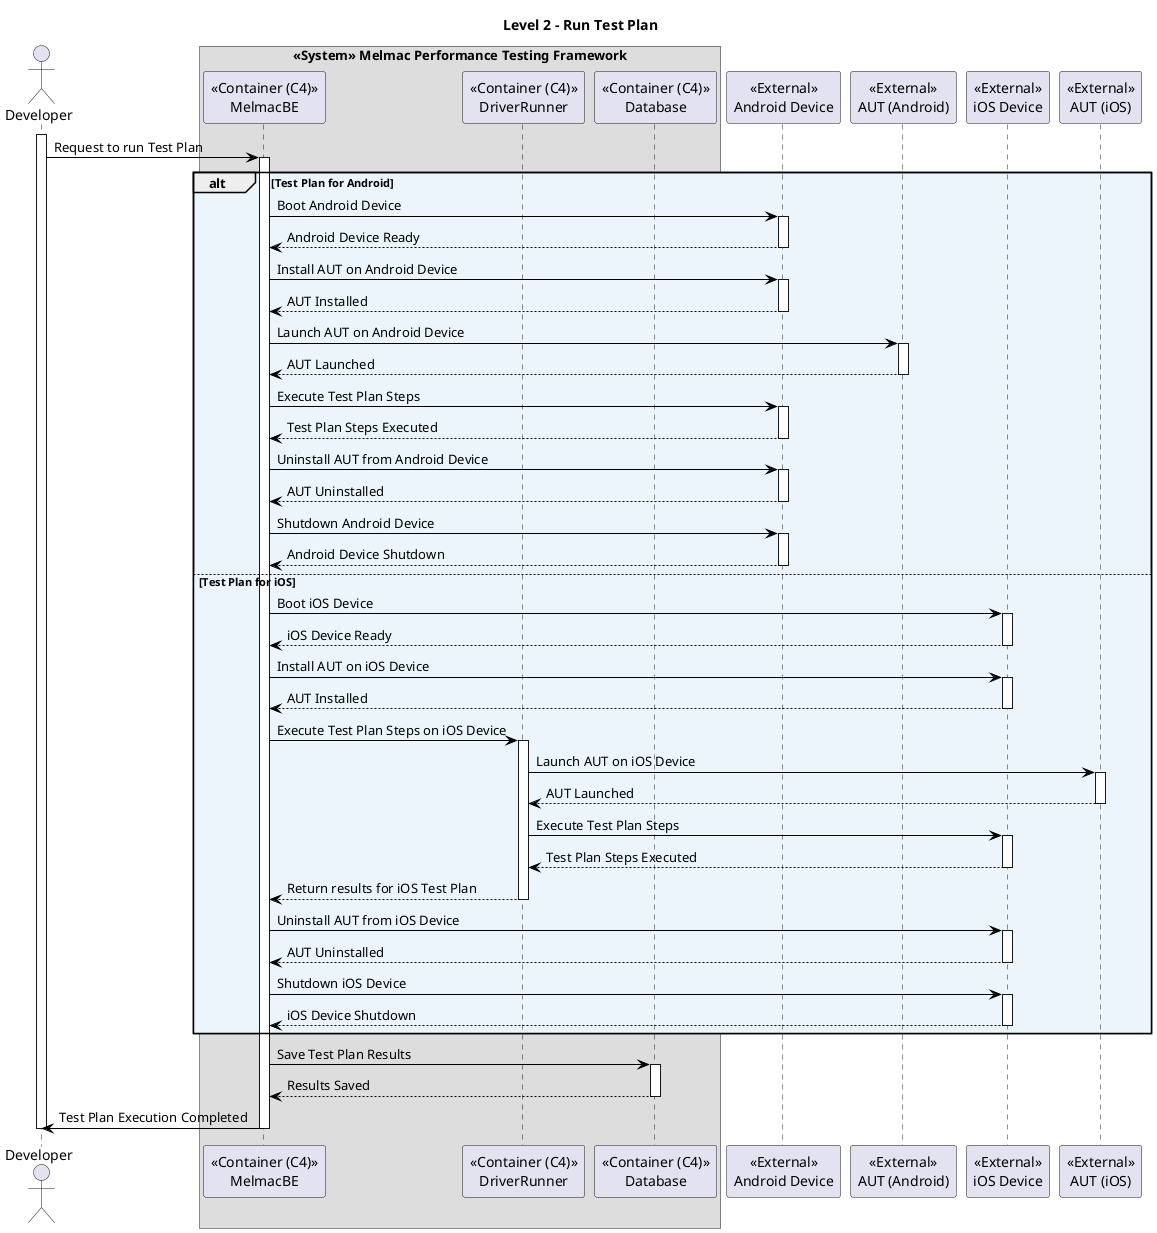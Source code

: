@startuml L2-PV-UC04

title Level 2 - Run Test Plan

hide empty members

skinparam class {
    BackgroundColor<<valueObject>> #D6EAF8
    BackgroundColor<<root>> #FDEBD0
    BackgroundColor<<service>> #D1F2EB
    BackgroundColor #FEF9E7
    ArrowColor Black
}

skinparam package {
    BackgroundColor #EBF5FB
}

actor Developer as D

box "<<System>> Melmac Performance Testing Framework"
    participant "<<Container (C4)>>\nMelmacBE" as BE
    participant "<<Container (C4)>>\nDriverRunner" as DriverRunner
    participant "<<Container (C4)>>\nDatabase" as DB
end box

participant "<<External>>\nAndroid Device" as AndroidDevice
participant "<<External>>\nAUT (Android)" as AUTA
participant "<<External>>\niOS Device" as iOSDevice
participant "<<External>>\nAUT (iOS)" as AUTI

activate D
D -> BE: Request to run Test Plan
activate BE
alt Test Plan for Android
    BE -> AndroidDevice: Boot Android Device
    activate AndroidDevice
    AndroidDevice --> BE: Android Device Ready
    deactivate AndroidDevice
    BE -> AndroidDevice: Install AUT on Android Device
    activate AndroidDevice
    AndroidDevice --> BE: AUT Installed
    deactivate AndroidDevice
    BE -> AUTA: Launch AUT on Android Device
    activate AUTA
    AUTA --> BE: AUT Launched
    deactivate AUTA
    BE -> AndroidDevice: Execute Test Plan Steps
    activate AndroidDevice
    AndroidDevice --> BE: Test Plan Steps Executed
    deactivate AndroidDevice
    BE -> AndroidDevice: Uninstall AUT from Android Device
    activate AndroidDevice
    AndroidDevice --> BE: AUT Uninstalled
    deactivate AndroidDevice
    BE -> AndroidDevice: Shutdown Android Device
    activate AndroidDevice
    AndroidDevice --> BE: Android Device Shutdown
    deactivate AndroidDevice
else Test Plan for iOS
    BE -> iOSDevice: Boot iOS Device
    activate iOSDevice
    iOSDevice --> BE: iOS Device Ready
    deactivate iOSDevice
    BE -> iOSDevice: Install AUT on iOS Device
    activate iOSDevice
    iOSDevice --> BE: AUT Installed
    deactivate iOSDevice
    BE -> DriverRunner: Execute Test Plan Steps on iOS Device
    activate DriverRunner
    DriverRunner -> AUTI: Launch AUT on iOS Device
    activate AUTI
    AUTI --> DriverRunner: AUT Launched
    deactivate AUTI
    DriverRunner -> iOSDevice: Execute Test Plan Steps
    activate iOSDevice
    iOSDevice --> DriverRunner: Test Plan Steps Executed
    deactivate iOSDevice
    DriverRunner --> BE: Return results for iOS Test Plan
    deactivate DriverRunner
    BE -> iOSDevice: Uninstall AUT from iOS Device
    activate iOSDevice
    iOSDevice --> BE: AUT Uninstalled
    deactivate iOSDevice
    BE -> iOSDevice: Shutdown iOS Device
    activate iOSDevice
    iOSDevice --> BE: iOS Device Shutdown
    deactivate iOSDevice
    end alt
BE -> DB: Save Test Plan Results
activate DB
DB --> BE: Results Saved
deactivate DB
BE -> D: Test Plan Execution Completed
deactivate BE
deactivate D
@enduml